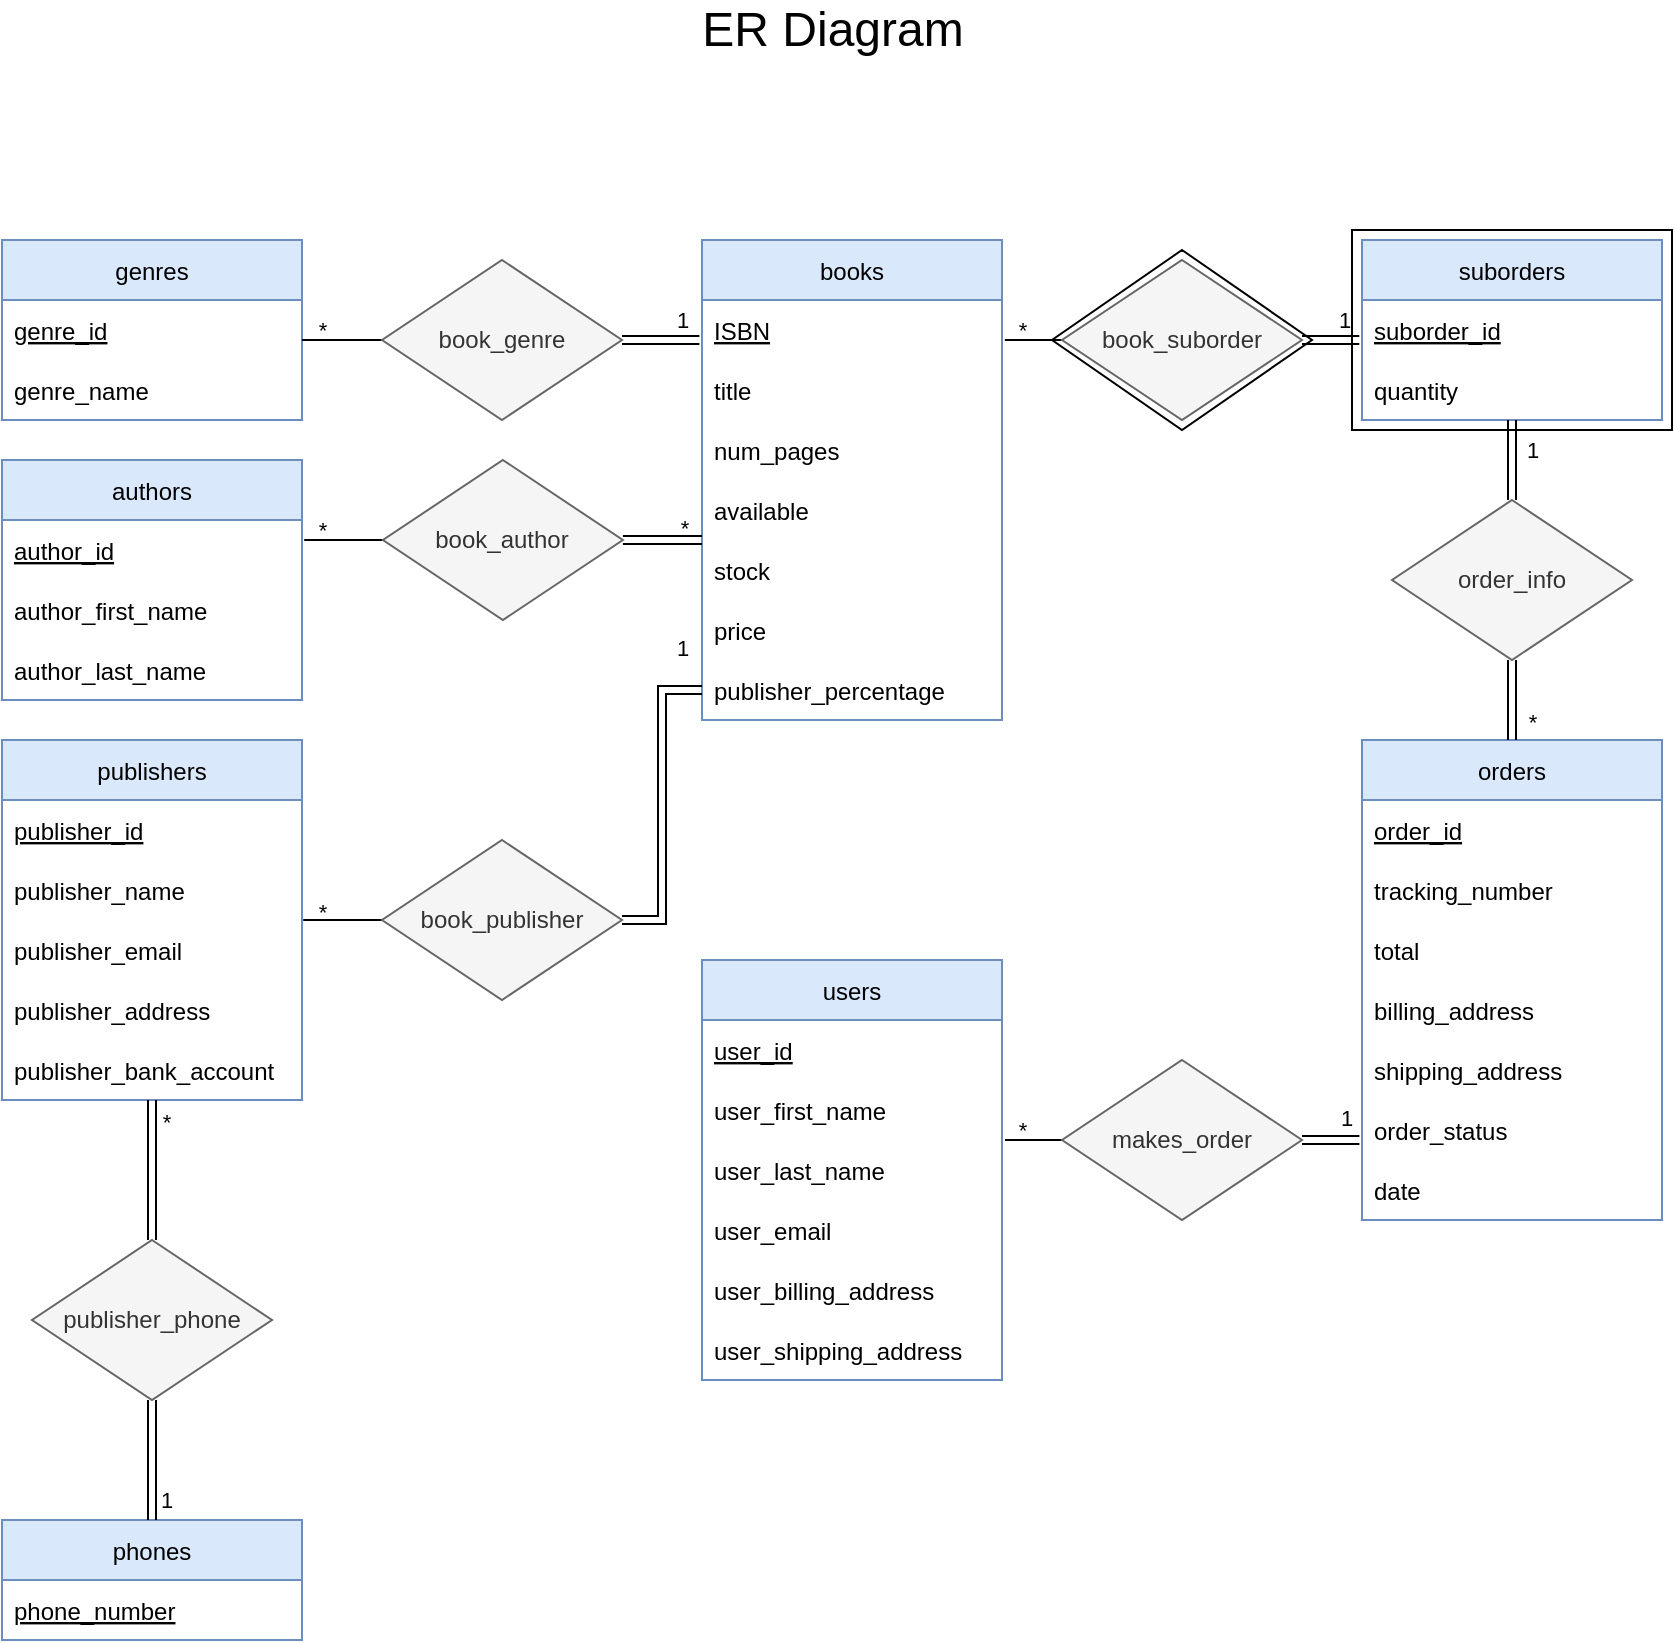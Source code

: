 <mxfile version="15.9.1" type="device"><diagram id="R2lEEEUBdFMjLlhIrx00" name="Page-1"><mxGraphModel dx="1497" dy="792" grid="1" gridSize="10" guides="1" tooltips="1" connect="1" arrows="1" fold="1" page="1" pageScale="1" pageWidth="850" pageHeight="1100" math="0" shadow="0" extFonts="Permanent Marker^https://fonts.googleapis.com/css?family=Permanent+Marker"><root><mxCell id="0"/><mxCell id="1" parent="0"/><mxCell id="pJi3qNCL0nC0wCgEnQ44-102" value="" style="rounded=0;whiteSpace=wrap;html=1;labelBackgroundColor=none;fontSize=24;strokeColor=default;fillColor=none;" vertex="1" parent="1"><mxGeometry x="685" y="135" width="160" height="100" as="geometry"/></mxCell><mxCell id="pJi3qNCL0nC0wCgEnQ44-2" value="books" style="swimlane;fontStyle=0;childLayout=stackLayout;horizontal=1;startSize=30;horizontalStack=0;resizeParent=1;resizeParentMax=0;resizeLast=0;collapsible=1;marginBottom=0;fillColor=#dae8fc;strokeColor=#6c8ebf;" vertex="1" parent="1"><mxGeometry x="360" y="140" width="150" height="240" as="geometry"/></mxCell><mxCell id="pJi3qNCL0nC0wCgEnQ44-3" value="ISBN" style="text;strokeColor=none;fillColor=none;align=left;verticalAlign=middle;spacingLeft=4;spacingRight=4;overflow=hidden;points=[[0,0.5],[1,0.5]];portConstraint=eastwest;rotatable=0;fontStyle=4" vertex="1" parent="pJi3qNCL0nC0wCgEnQ44-2"><mxGeometry y="30" width="150" height="30" as="geometry"/></mxCell><mxCell id="pJi3qNCL0nC0wCgEnQ44-4" value="title" style="text;strokeColor=none;fillColor=none;align=left;verticalAlign=middle;spacingLeft=4;spacingRight=4;overflow=hidden;points=[[0,0.5],[1,0.5]];portConstraint=eastwest;rotatable=0;" vertex="1" parent="pJi3qNCL0nC0wCgEnQ44-2"><mxGeometry y="60" width="150" height="30" as="geometry"/></mxCell><mxCell id="pJi3qNCL0nC0wCgEnQ44-5" value="num_pages" style="text;strokeColor=none;fillColor=none;align=left;verticalAlign=middle;spacingLeft=4;spacingRight=4;overflow=hidden;points=[[0,0.5],[1,0.5]];portConstraint=eastwest;rotatable=0;" vertex="1" parent="pJi3qNCL0nC0wCgEnQ44-2"><mxGeometry y="90" width="150" height="30" as="geometry"/></mxCell><mxCell id="pJi3qNCL0nC0wCgEnQ44-104" value="available" style="text;strokeColor=none;fillColor=none;align=left;verticalAlign=middle;spacingLeft=4;spacingRight=4;overflow=hidden;points=[[0,0.5],[1,0.5]];portConstraint=eastwest;rotatable=0;" vertex="1" parent="pJi3qNCL0nC0wCgEnQ44-2"><mxGeometry y="120" width="150" height="30" as="geometry"/></mxCell><mxCell id="pJi3qNCL0nC0wCgEnQ44-7" value="stock" style="text;strokeColor=none;fillColor=none;align=left;verticalAlign=middle;spacingLeft=4;spacingRight=4;overflow=hidden;points=[[0,0.5],[1,0.5]];portConstraint=eastwest;rotatable=0;" vertex="1" parent="pJi3qNCL0nC0wCgEnQ44-2"><mxGeometry y="150" width="150" height="30" as="geometry"/></mxCell><mxCell id="pJi3qNCL0nC0wCgEnQ44-6" value="price" style="text;strokeColor=none;fillColor=none;align=left;verticalAlign=middle;spacingLeft=4;spacingRight=4;overflow=hidden;points=[[0,0.5],[1,0.5]];portConstraint=eastwest;rotatable=0;" vertex="1" parent="pJi3qNCL0nC0wCgEnQ44-2"><mxGeometry y="180" width="150" height="30" as="geometry"/></mxCell><mxCell id="pJi3qNCL0nC0wCgEnQ44-8" value="publisher_percentage" style="text;strokeColor=none;fillColor=none;align=left;verticalAlign=middle;spacingLeft=4;spacingRight=4;overflow=hidden;points=[[0,0.5],[1,0.5]];portConstraint=eastwest;rotatable=0;" vertex="1" parent="pJi3qNCL0nC0wCgEnQ44-2"><mxGeometry y="210" width="150" height="30" as="geometry"/></mxCell><mxCell id="pJi3qNCL0nC0wCgEnQ44-9" value="genres" style="swimlane;fontStyle=0;childLayout=stackLayout;horizontal=1;startSize=30;horizontalStack=0;resizeParent=1;resizeParentMax=0;resizeLast=0;collapsible=1;marginBottom=0;fillColor=#dae8fc;strokeColor=#6c8ebf;" vertex="1" parent="1"><mxGeometry x="10" y="140" width="150" height="90" as="geometry"/></mxCell><mxCell id="pJi3qNCL0nC0wCgEnQ44-10" value="genre_id" style="text;strokeColor=none;fillColor=none;align=left;verticalAlign=middle;spacingLeft=4;spacingRight=4;overflow=hidden;points=[[0,0.5],[1,0.5]];portConstraint=eastwest;rotatable=0;fontStyle=4" vertex="1" parent="pJi3qNCL0nC0wCgEnQ44-9"><mxGeometry y="30" width="150" height="30" as="geometry"/></mxCell><mxCell id="pJi3qNCL0nC0wCgEnQ44-11" value="genre_name" style="text;strokeColor=none;fillColor=none;align=left;verticalAlign=middle;spacingLeft=4;spacingRight=4;overflow=hidden;points=[[0,0.5],[1,0.5]];portConstraint=eastwest;rotatable=0;" vertex="1" parent="pJi3qNCL0nC0wCgEnQ44-9"><mxGeometry y="60" width="150" height="30" as="geometry"/></mxCell><mxCell id="pJi3qNCL0nC0wCgEnQ44-16" value="authors" style="swimlane;fontStyle=0;childLayout=stackLayout;horizontal=1;startSize=30;horizontalStack=0;resizeParent=1;resizeParentMax=0;resizeLast=0;collapsible=1;marginBottom=0;fillColor=#dae8fc;strokeColor=#6c8ebf;" vertex="1" parent="1"><mxGeometry x="10" y="250" width="150" height="120" as="geometry"/></mxCell><mxCell id="pJi3qNCL0nC0wCgEnQ44-17" value="author_id" style="text;strokeColor=none;fillColor=none;align=left;verticalAlign=middle;spacingLeft=4;spacingRight=4;overflow=hidden;points=[[0,0.5],[1,0.5]];portConstraint=eastwest;rotatable=0;fontStyle=4" vertex="1" parent="pJi3qNCL0nC0wCgEnQ44-16"><mxGeometry y="30" width="150" height="30" as="geometry"/></mxCell><mxCell id="pJi3qNCL0nC0wCgEnQ44-18" value="author_first_name" style="text;strokeColor=none;fillColor=none;align=left;verticalAlign=middle;spacingLeft=4;spacingRight=4;overflow=hidden;points=[[0,0.5],[1,0.5]];portConstraint=eastwest;rotatable=0;" vertex="1" parent="pJi3qNCL0nC0wCgEnQ44-16"><mxGeometry y="60" width="150" height="30" as="geometry"/></mxCell><mxCell id="pJi3qNCL0nC0wCgEnQ44-20" value="author_last_name" style="text;strokeColor=none;fillColor=none;align=left;verticalAlign=middle;spacingLeft=4;spacingRight=4;overflow=hidden;points=[[0,0.5],[1,0.5]];portConstraint=eastwest;rotatable=0;" vertex="1" parent="pJi3qNCL0nC0wCgEnQ44-16"><mxGeometry y="90" width="150" height="30" as="geometry"/></mxCell><mxCell id="pJi3qNCL0nC0wCgEnQ44-21" value="publishers" style="swimlane;fontStyle=0;childLayout=stackLayout;horizontal=1;startSize=30;horizontalStack=0;resizeParent=1;resizeParentMax=0;resizeLast=0;collapsible=1;marginBottom=0;fillColor=#dae8fc;strokeColor=#6c8ebf;" vertex="1" parent="1"><mxGeometry x="10" y="390" width="150" height="180" as="geometry"/></mxCell><mxCell id="pJi3qNCL0nC0wCgEnQ44-22" value="publisher_id" style="text;strokeColor=none;fillColor=none;align=left;verticalAlign=middle;spacingLeft=4;spacingRight=4;overflow=hidden;points=[[0,0.5],[1,0.5]];portConstraint=eastwest;rotatable=0;fontStyle=4" vertex="1" parent="pJi3qNCL0nC0wCgEnQ44-21"><mxGeometry y="30" width="150" height="30" as="geometry"/></mxCell><mxCell id="pJi3qNCL0nC0wCgEnQ44-23" value="publisher_name" style="text;strokeColor=none;fillColor=none;align=left;verticalAlign=middle;spacingLeft=4;spacingRight=4;overflow=hidden;points=[[0,0.5],[1,0.5]];portConstraint=eastwest;rotatable=0;" vertex="1" parent="pJi3qNCL0nC0wCgEnQ44-21"><mxGeometry y="60" width="150" height="30" as="geometry"/></mxCell><mxCell id="pJi3qNCL0nC0wCgEnQ44-25" value="publisher_email" style="text;strokeColor=none;fillColor=none;align=left;verticalAlign=middle;spacingLeft=4;spacingRight=4;overflow=hidden;points=[[0,0.5],[1,0.5]];portConstraint=eastwest;rotatable=0;" vertex="1" parent="pJi3qNCL0nC0wCgEnQ44-21"><mxGeometry y="90" width="150" height="30" as="geometry"/></mxCell><mxCell id="pJi3qNCL0nC0wCgEnQ44-26" value="publisher_address" style="text;strokeColor=none;fillColor=none;align=left;verticalAlign=middle;spacingLeft=4;spacingRight=4;overflow=hidden;points=[[0,0.5],[1,0.5]];portConstraint=eastwest;rotatable=0;" vertex="1" parent="pJi3qNCL0nC0wCgEnQ44-21"><mxGeometry y="120" width="150" height="30" as="geometry"/></mxCell><mxCell id="pJi3qNCL0nC0wCgEnQ44-24" value="publisher_bank_account" style="text;strokeColor=none;fillColor=none;align=left;verticalAlign=middle;spacingLeft=4;spacingRight=4;overflow=hidden;points=[[0,0.5],[1,0.5]];portConstraint=eastwest;rotatable=0;" vertex="1" parent="pJi3qNCL0nC0wCgEnQ44-21"><mxGeometry y="150" width="150" height="30" as="geometry"/></mxCell><mxCell id="pJi3qNCL0nC0wCgEnQ44-27" value="phones" style="swimlane;fontStyle=0;childLayout=stackLayout;horizontal=1;startSize=30;horizontalStack=0;resizeParent=1;resizeParentMax=0;resizeLast=0;collapsible=1;marginBottom=0;fillColor=#dae8fc;strokeColor=#6c8ebf;" vertex="1" parent="1"><mxGeometry x="10" y="780" width="150" height="60" as="geometry"/></mxCell><mxCell id="pJi3qNCL0nC0wCgEnQ44-28" value="phone_number" style="text;strokeColor=none;fillColor=none;align=left;verticalAlign=middle;spacingLeft=4;spacingRight=4;overflow=hidden;points=[[0,0.5],[1,0.5]];portConstraint=eastwest;rotatable=0;fontStyle=4" vertex="1" parent="pJi3qNCL0nC0wCgEnQ44-27"><mxGeometry y="30" width="150" height="30" as="geometry"/></mxCell><mxCell id="pJi3qNCL0nC0wCgEnQ44-30" value="suborders" style="swimlane;fontStyle=0;childLayout=stackLayout;horizontal=1;startSize=30;horizontalStack=0;resizeParent=1;resizeParentMax=0;resizeLast=0;collapsible=1;marginBottom=0;fillColor=#dae8fc;strokeColor=#6c8ebf;" vertex="1" parent="1"><mxGeometry x="690" y="140" width="150" height="90" as="geometry"/></mxCell><mxCell id="pJi3qNCL0nC0wCgEnQ44-31" value="suborder_id" style="text;strokeColor=none;fillColor=none;align=left;verticalAlign=middle;spacingLeft=4;spacingRight=4;overflow=hidden;points=[[0,0.5],[1,0.5]];portConstraint=eastwest;rotatable=0;fontStyle=4" vertex="1" parent="pJi3qNCL0nC0wCgEnQ44-30"><mxGeometry y="30" width="150" height="30" as="geometry"/></mxCell><mxCell id="pJi3qNCL0nC0wCgEnQ44-32" value="quantity" style="text;strokeColor=none;fillColor=none;align=left;verticalAlign=middle;spacingLeft=4;spacingRight=4;overflow=hidden;points=[[0,0.5],[1,0.5]];portConstraint=eastwest;rotatable=0;" vertex="1" parent="pJi3qNCL0nC0wCgEnQ44-30"><mxGeometry y="60" width="150" height="30" as="geometry"/></mxCell><mxCell id="pJi3qNCL0nC0wCgEnQ44-38" value="orders" style="swimlane;fontStyle=0;childLayout=stackLayout;horizontal=1;startSize=30;horizontalStack=0;resizeParent=1;resizeParentMax=0;resizeLast=0;collapsible=1;marginBottom=0;fillColor=#dae8fc;strokeColor=#6c8ebf;" vertex="1" parent="1"><mxGeometry x="690" y="390" width="150" height="240" as="geometry"/></mxCell><mxCell id="pJi3qNCL0nC0wCgEnQ44-39" value="order_id" style="text;strokeColor=none;fillColor=none;align=left;verticalAlign=middle;spacingLeft=4;spacingRight=4;overflow=hidden;points=[[0,0.5],[1,0.5]];portConstraint=eastwest;rotatable=0;fontStyle=4" vertex="1" parent="pJi3qNCL0nC0wCgEnQ44-38"><mxGeometry y="30" width="150" height="30" as="geometry"/></mxCell><mxCell id="pJi3qNCL0nC0wCgEnQ44-40" value="tracking_number" style="text;strokeColor=none;fillColor=none;align=left;verticalAlign=middle;spacingLeft=4;spacingRight=4;overflow=hidden;points=[[0,0.5],[1,0.5]];portConstraint=eastwest;rotatable=0;" vertex="1" parent="pJi3qNCL0nC0wCgEnQ44-38"><mxGeometry y="60" width="150" height="30" as="geometry"/></mxCell><mxCell id="pJi3qNCL0nC0wCgEnQ44-41" value="total" style="text;strokeColor=none;fillColor=none;align=left;verticalAlign=middle;spacingLeft=4;spacingRight=4;overflow=hidden;points=[[0,0.5],[1,0.5]];portConstraint=eastwest;rotatable=0;" vertex="1" parent="pJi3qNCL0nC0wCgEnQ44-38"><mxGeometry y="90" width="150" height="30" as="geometry"/></mxCell><mxCell id="pJi3qNCL0nC0wCgEnQ44-42" value="billing_address" style="text;strokeColor=none;fillColor=none;align=left;verticalAlign=middle;spacingLeft=4;spacingRight=4;overflow=hidden;points=[[0,0.5],[1,0.5]];portConstraint=eastwest;rotatable=0;" vertex="1" parent="pJi3qNCL0nC0wCgEnQ44-38"><mxGeometry y="120" width="150" height="30" as="geometry"/></mxCell><mxCell id="pJi3qNCL0nC0wCgEnQ44-43" value="shipping_address" style="text;strokeColor=none;fillColor=none;align=left;verticalAlign=middle;spacingLeft=4;spacingRight=4;overflow=hidden;points=[[0,0.5],[1,0.5]];portConstraint=eastwest;rotatable=0;" vertex="1" parent="pJi3qNCL0nC0wCgEnQ44-38"><mxGeometry y="150" width="150" height="30" as="geometry"/></mxCell><mxCell id="pJi3qNCL0nC0wCgEnQ44-44" value="order_status" style="text;strokeColor=none;fillColor=none;align=left;verticalAlign=middle;spacingLeft=4;spacingRight=4;overflow=hidden;points=[[0,0.5],[1,0.5]];portConstraint=eastwest;rotatable=0;" vertex="1" parent="pJi3qNCL0nC0wCgEnQ44-38"><mxGeometry y="180" width="150" height="30" as="geometry"/></mxCell><mxCell id="pJi3qNCL0nC0wCgEnQ44-45" value="date" style="text;strokeColor=none;fillColor=none;align=left;verticalAlign=middle;spacingLeft=4;spacingRight=4;overflow=hidden;points=[[0,0.5],[1,0.5]];portConstraint=eastwest;rotatable=0;" vertex="1" parent="pJi3qNCL0nC0wCgEnQ44-38"><mxGeometry y="210" width="150" height="30" as="geometry"/></mxCell><mxCell id="pJi3qNCL0nC0wCgEnQ44-46" value="users" style="swimlane;fontStyle=0;childLayout=stackLayout;horizontal=1;startSize=30;horizontalStack=0;resizeParent=1;resizeParentMax=0;resizeLast=0;collapsible=1;marginBottom=0;fillColor=#dae8fc;strokeColor=#6c8ebf;" vertex="1" parent="1"><mxGeometry x="360" y="500" width="150" height="210" as="geometry"/></mxCell><mxCell id="pJi3qNCL0nC0wCgEnQ44-47" value="user_id" style="text;strokeColor=none;fillColor=none;align=left;verticalAlign=middle;spacingLeft=4;spacingRight=4;overflow=hidden;points=[[0,0.5],[1,0.5]];portConstraint=eastwest;rotatable=0;fontStyle=4" vertex="1" parent="pJi3qNCL0nC0wCgEnQ44-46"><mxGeometry y="30" width="150" height="30" as="geometry"/></mxCell><mxCell id="pJi3qNCL0nC0wCgEnQ44-48" value="user_first_name" style="text;strokeColor=none;fillColor=none;align=left;verticalAlign=middle;spacingLeft=4;spacingRight=4;overflow=hidden;points=[[0,0.5],[1,0.5]];portConstraint=eastwest;rotatable=0;" vertex="1" parent="pJi3qNCL0nC0wCgEnQ44-46"><mxGeometry y="60" width="150" height="30" as="geometry"/></mxCell><mxCell id="pJi3qNCL0nC0wCgEnQ44-49" value="user_last_name" style="text;strokeColor=none;fillColor=none;align=left;verticalAlign=middle;spacingLeft=4;spacingRight=4;overflow=hidden;points=[[0,0.5],[1,0.5]];portConstraint=eastwest;rotatable=0;" vertex="1" parent="pJi3qNCL0nC0wCgEnQ44-46"><mxGeometry y="90" width="150" height="30" as="geometry"/></mxCell><mxCell id="pJi3qNCL0nC0wCgEnQ44-50" value="user_email" style="text;strokeColor=none;fillColor=none;align=left;verticalAlign=middle;spacingLeft=4;spacingRight=4;overflow=hidden;points=[[0,0.5],[1,0.5]];portConstraint=eastwest;rotatable=0;" vertex="1" parent="pJi3qNCL0nC0wCgEnQ44-46"><mxGeometry y="120" width="150" height="30" as="geometry"/></mxCell><mxCell id="pJi3qNCL0nC0wCgEnQ44-51" value="user_billing_address" style="text;strokeColor=none;fillColor=none;align=left;verticalAlign=middle;spacingLeft=4;spacingRight=4;overflow=hidden;points=[[0,0.5],[1,0.5]];portConstraint=eastwest;rotatable=0;" vertex="1" parent="pJi3qNCL0nC0wCgEnQ44-46"><mxGeometry y="150" width="150" height="30" as="geometry"/></mxCell><mxCell id="pJi3qNCL0nC0wCgEnQ44-52" value="user_shipping_address" style="text;strokeColor=none;fillColor=none;align=left;verticalAlign=middle;spacingLeft=4;spacingRight=4;overflow=hidden;points=[[0,0.5],[1,0.5]];portConstraint=eastwest;rotatable=0;" vertex="1" parent="pJi3qNCL0nC0wCgEnQ44-46"><mxGeometry y="180" width="150" height="30" as="geometry"/></mxCell><mxCell id="pJi3qNCL0nC0wCgEnQ44-63" style="edgeStyle=orthogonalEdgeStyle;rounded=0;orthogonalLoop=1;jettySize=auto;html=1;exitX=1;exitY=0.5;exitDx=0;exitDy=0;entryX=-0.009;entryY=0.691;entryDx=0;entryDy=0;entryPerimeter=0;endArrow=none;endFill=0;shape=link;" edge="1" parent="1" source="pJi3qNCL0nC0wCgEnQ44-54" target="pJi3qNCL0nC0wCgEnQ44-3"><mxGeometry relative="1" as="geometry"/></mxCell><mxCell id="pJi3qNCL0nC0wCgEnQ44-65" value="1" style="edgeLabel;html=1;align=center;verticalAlign=middle;resizable=0;points=[];labelBackgroundColor=none;" vertex="1" connectable="0" parent="pJi3qNCL0nC0wCgEnQ44-63"><mxGeometry x="-0.283" y="1" relative="1" as="geometry"><mxPoint x="16" y="-9" as="offset"/></mxGeometry></mxCell><mxCell id="pJi3qNCL0nC0wCgEnQ44-66" style="edgeStyle=orthogonalEdgeStyle;rounded=0;orthogonalLoop=1;jettySize=auto;html=1;exitX=0;exitY=0.5;exitDx=0;exitDy=0;entryX=1;entryY=0.666;entryDx=0;entryDy=0;entryPerimeter=0;endArrow=none;endFill=0;" edge="1" parent="1" source="pJi3qNCL0nC0wCgEnQ44-54" target="pJi3qNCL0nC0wCgEnQ44-10"><mxGeometry relative="1" as="geometry"/></mxCell><mxCell id="pJi3qNCL0nC0wCgEnQ44-67" value="*" style="edgeLabel;html=1;align=center;verticalAlign=middle;resizable=0;points=[];labelBackgroundColor=none;" vertex="1" connectable="0" parent="pJi3qNCL0nC0wCgEnQ44-66"><mxGeometry x="0.224" relative="1" as="geometry"><mxPoint x="-6" y="-5" as="offset"/></mxGeometry></mxCell><mxCell id="pJi3qNCL0nC0wCgEnQ44-54" value="book_genre" style="rhombus;whiteSpace=wrap;html=1;fillColor=#f5f5f5;fontColor=#333333;strokeColor=#666666;" vertex="1" parent="1"><mxGeometry x="200" y="150" width="120" height="80" as="geometry"/></mxCell><mxCell id="pJi3qNCL0nC0wCgEnQ44-69" style="edgeStyle=orthogonalEdgeStyle;rounded=0;orthogonalLoop=1;jettySize=auto;html=1;exitX=1;exitY=0.5;exitDx=0;exitDy=0;entryX=-0.003;entryY=0.667;entryDx=0;entryDy=0;entryPerimeter=0;endArrow=none;endFill=0;shape=link;" edge="1" parent="1" source="pJi3qNCL0nC0wCgEnQ44-55"><mxGeometry relative="1" as="geometry"><mxPoint x="360.0" y="290.01" as="targetPoint"/></mxGeometry></mxCell><mxCell id="pJi3qNCL0nC0wCgEnQ44-72" value="*" style="edgeLabel;html=1;align=center;verticalAlign=middle;resizable=0;points=[];labelBackgroundColor=none;" vertex="1" connectable="0" parent="pJi3qNCL0nC0wCgEnQ44-69"><mxGeometry x="0.736" y="-2" relative="1" as="geometry"><mxPoint x="-4" y="-8" as="offset"/></mxGeometry></mxCell><mxCell id="pJi3qNCL0nC0wCgEnQ44-70" style="edgeStyle=orthogonalEdgeStyle;rounded=0;orthogonalLoop=1;jettySize=auto;html=1;exitX=0;exitY=0.5;exitDx=0;exitDy=0;entryX=1.004;entryY=0.033;entryDx=0;entryDy=0;entryPerimeter=0;endArrow=none;endFill=0;" edge="1" parent="1" source="pJi3qNCL0nC0wCgEnQ44-55"><mxGeometry relative="1" as="geometry"><mxPoint x="161.05" y="290.99" as="targetPoint"/></mxGeometry></mxCell><mxCell id="pJi3qNCL0nC0wCgEnQ44-71" value="*" style="edgeLabel;html=1;align=center;verticalAlign=middle;resizable=0;points=[];labelBackgroundColor=none;" vertex="1" connectable="0" parent="pJi3qNCL0nC0wCgEnQ44-70"><mxGeometry x="-0.736" relative="1" as="geometry"><mxPoint x="-25" y="-5" as="offset"/></mxGeometry></mxCell><mxCell id="pJi3qNCL0nC0wCgEnQ44-55" value="book_author" style="rhombus;whiteSpace=wrap;html=1;fillColor=#f5f5f5;fontColor=#333333;strokeColor=#666666;" vertex="1" parent="1"><mxGeometry x="200.45" y="250" width="120" height="80" as="geometry"/></mxCell><mxCell id="pJi3qNCL0nC0wCgEnQ44-75" style="edgeStyle=orthogonalEdgeStyle;rounded=0;orthogonalLoop=1;jettySize=auto;html=1;exitX=0;exitY=0.5;exitDx=0;exitDy=0;entryX=1.004;entryY=0.022;entryDx=0;entryDy=0;entryPerimeter=0;endArrow=none;endFill=0;" edge="1" parent="1" source="pJi3qNCL0nC0wCgEnQ44-56" target="pJi3qNCL0nC0wCgEnQ44-25"><mxGeometry relative="1" as="geometry"/></mxCell><mxCell id="pJi3qNCL0nC0wCgEnQ44-76" value="*" style="edgeLabel;html=1;align=center;verticalAlign=middle;resizable=0;points=[];labelBackgroundColor=none;" vertex="1" connectable="0" parent="pJi3qNCL0nC0wCgEnQ44-75"><mxGeometry x="-0.185" y="1" relative="1" as="geometry"><mxPoint x="-14" y="-5" as="offset"/></mxGeometry></mxCell><mxCell id="pJi3qNCL0nC0wCgEnQ44-78" style="edgeStyle=orthogonalEdgeStyle;rounded=0;orthogonalLoop=1;jettySize=auto;html=1;exitX=1;exitY=0.5;exitDx=0;exitDy=0;entryX=0;entryY=0.5;entryDx=0;entryDy=0;endArrow=none;endFill=0;shape=link;" edge="1" parent="1" source="pJi3qNCL0nC0wCgEnQ44-56" target="pJi3qNCL0nC0wCgEnQ44-8"><mxGeometry relative="1" as="geometry"/></mxCell><mxCell id="pJi3qNCL0nC0wCgEnQ44-79" value="1" style="edgeLabel;html=1;align=center;verticalAlign=middle;resizable=0;points=[];labelBackgroundColor=none;" vertex="1" connectable="0" parent="pJi3qNCL0nC0wCgEnQ44-78"><mxGeometry x="0.456" relative="1" as="geometry"><mxPoint x="10" y="-43" as="offset"/></mxGeometry></mxCell><mxCell id="pJi3qNCL0nC0wCgEnQ44-56" value="book_publisher" style="rhombus;whiteSpace=wrap;html=1;fillColor=#f5f5f5;fontColor=#333333;strokeColor=#666666;" vertex="1" parent="1"><mxGeometry x="200" y="440" width="120" height="80" as="geometry"/></mxCell><mxCell id="pJi3qNCL0nC0wCgEnQ44-80" style="edgeStyle=orthogonalEdgeStyle;shape=link;rounded=0;orthogonalLoop=1;jettySize=auto;html=1;exitX=0.5;exitY=0;exitDx=0;exitDy=0;entryX=0.5;entryY=1;entryDx=0;entryDy=0;endArrow=none;endFill=0;" edge="1" parent="1" source="pJi3qNCL0nC0wCgEnQ44-57" target="pJi3qNCL0nC0wCgEnQ44-21"><mxGeometry relative="1" as="geometry"/></mxCell><mxCell id="pJi3qNCL0nC0wCgEnQ44-83" value="*" style="edgeLabel;html=1;align=center;verticalAlign=middle;resizable=0;points=[];labelBackgroundColor=none;" vertex="1" connectable="0" parent="pJi3qNCL0nC0wCgEnQ44-80"><mxGeometry x="0.703" y="-2" relative="1" as="geometry"><mxPoint x="5" as="offset"/></mxGeometry></mxCell><mxCell id="pJi3qNCL0nC0wCgEnQ44-81" style="edgeStyle=orthogonalEdgeStyle;shape=link;rounded=0;orthogonalLoop=1;jettySize=auto;html=1;exitX=0.5;exitY=1;exitDx=0;exitDy=0;entryX=0.5;entryY=0;entryDx=0;entryDy=0;endArrow=none;endFill=0;" edge="1" parent="1" source="pJi3qNCL0nC0wCgEnQ44-57" target="pJi3qNCL0nC0wCgEnQ44-27"><mxGeometry relative="1" as="geometry"/></mxCell><mxCell id="pJi3qNCL0nC0wCgEnQ44-84" value="1" style="edgeLabel;html=1;align=center;verticalAlign=middle;resizable=0;points=[];labelBackgroundColor=none;" vertex="1" connectable="0" parent="pJi3qNCL0nC0wCgEnQ44-81"><mxGeometry x="0.647" y="2" relative="1" as="geometry"><mxPoint x="5" as="offset"/></mxGeometry></mxCell><mxCell id="pJi3qNCL0nC0wCgEnQ44-57" value="publisher_phone" style="rhombus;whiteSpace=wrap;html=1;fillColor=#f5f5f5;fontColor=#333333;strokeColor=#666666;" vertex="1" parent="1"><mxGeometry x="25" y="640" width="120" height="80" as="geometry"/></mxCell><mxCell id="pJi3qNCL0nC0wCgEnQ44-90" style="edgeStyle=orthogonalEdgeStyle;rounded=0;orthogonalLoop=1;jettySize=auto;html=1;exitX=0.5;exitY=0;exitDx=0;exitDy=0;entryX=0.5;entryY=1;entryDx=0;entryDy=0;endArrow=none;endFill=0;shape=link;" edge="1" parent="1" source="pJi3qNCL0nC0wCgEnQ44-58" target="pJi3qNCL0nC0wCgEnQ44-30"><mxGeometry relative="1" as="geometry"/></mxCell><mxCell id="pJi3qNCL0nC0wCgEnQ44-92" value="1" style="edgeLabel;html=1;align=center;verticalAlign=middle;resizable=0;points=[];labelBackgroundColor=none;" vertex="1" connectable="0" parent="pJi3qNCL0nC0wCgEnQ44-90"><mxGeometry x="-0.188" relative="1" as="geometry"><mxPoint x="10" y="-9" as="offset"/></mxGeometry></mxCell><mxCell id="pJi3qNCL0nC0wCgEnQ44-91" style="edgeStyle=orthogonalEdgeStyle;rounded=0;orthogonalLoop=1;jettySize=auto;html=1;exitX=0.5;exitY=1;exitDx=0;exitDy=0;entryX=0.5;entryY=0;entryDx=0;entryDy=0;endArrow=none;endFill=0;shape=link;" edge="1" parent="1" source="pJi3qNCL0nC0wCgEnQ44-58" target="pJi3qNCL0nC0wCgEnQ44-38"><mxGeometry relative="1" as="geometry"/></mxCell><mxCell id="pJi3qNCL0nC0wCgEnQ44-93" value="*" style="edgeLabel;html=1;align=center;verticalAlign=middle;resizable=0;points=[];labelBackgroundColor=none;" vertex="1" connectable="0" parent="pJi3qNCL0nC0wCgEnQ44-91"><mxGeometry x="-0.686" relative="1" as="geometry"><mxPoint x="10" y="24" as="offset"/></mxGeometry></mxCell><mxCell id="pJi3qNCL0nC0wCgEnQ44-58" value="order_info" style="rhombus;whiteSpace=wrap;html=1;fillColor=#f5f5f5;fontColor=#333333;strokeColor=#666666;" vertex="1" parent="1"><mxGeometry x="705" y="270" width="120" height="80" as="geometry"/></mxCell><mxCell id="pJi3qNCL0nC0wCgEnQ44-86" style="edgeStyle=orthogonalEdgeStyle;rounded=0;orthogonalLoop=1;jettySize=auto;html=1;exitX=0;exitY=0.5;exitDx=0;exitDy=0;entryX=1.009;entryY=0.689;entryDx=0;entryDy=0;entryPerimeter=0;endArrow=none;endFill=0;" edge="1" parent="1" source="pJi3qNCL0nC0wCgEnQ44-85" target="pJi3qNCL0nC0wCgEnQ44-3"><mxGeometry relative="1" as="geometry"/></mxCell><mxCell id="pJi3qNCL0nC0wCgEnQ44-88" value="*" style="edgeLabel;html=1;align=center;verticalAlign=middle;resizable=0;points=[];labelBackgroundColor=none;" vertex="1" connectable="0" parent="pJi3qNCL0nC0wCgEnQ44-86"><mxGeometry x="0.239" relative="1" as="geometry"><mxPoint x="-2" y="-5" as="offset"/></mxGeometry></mxCell><mxCell id="pJi3qNCL0nC0wCgEnQ44-87" style="edgeStyle=orthogonalEdgeStyle;shape=link;rounded=0;orthogonalLoop=1;jettySize=auto;html=1;exitX=1;exitY=0.5;exitDx=0;exitDy=0;entryX=-0.009;entryY=0.666;entryDx=0;entryDy=0;entryPerimeter=0;endArrow=none;endFill=0;" edge="1" parent="1" source="pJi3qNCL0nC0wCgEnQ44-85" target="pJi3qNCL0nC0wCgEnQ44-31"><mxGeometry relative="1" as="geometry"/></mxCell><mxCell id="pJi3qNCL0nC0wCgEnQ44-89" value="1" style="edgeLabel;html=1;align=center;verticalAlign=middle;resizable=0;points=[];labelBackgroundColor=none;" vertex="1" connectable="0" parent="pJi3qNCL0nC0wCgEnQ44-87"><mxGeometry x="-0.702" y="-2" relative="1" as="geometry"><mxPoint x="16" y="-12" as="offset"/></mxGeometry></mxCell><mxCell id="pJi3qNCL0nC0wCgEnQ44-85" value="book_suborder" style="rhombus;whiteSpace=wrap;html=1;fillColor=#f5f5f5;fontColor=#333333;strokeColor=#666666;" vertex="1" parent="1"><mxGeometry x="540" y="150" width="120" height="80" as="geometry"/></mxCell><mxCell id="pJi3qNCL0nC0wCgEnQ44-96" style="edgeStyle=orthogonalEdgeStyle;shape=link;rounded=0;orthogonalLoop=1;jettySize=auto;html=1;exitX=1;exitY=0.5;exitDx=0;exitDy=0;entryX=-0.009;entryY=0.638;entryDx=0;entryDy=0;entryPerimeter=0;endArrow=none;endFill=0;" edge="1" parent="1" source="pJi3qNCL0nC0wCgEnQ44-95" target="pJi3qNCL0nC0wCgEnQ44-44"><mxGeometry relative="1" as="geometry"/></mxCell><mxCell id="pJi3qNCL0nC0wCgEnQ44-99" value="1" style="edgeLabel;html=1;align=center;verticalAlign=middle;resizable=0;points=[];labelBackgroundColor=none;" vertex="1" connectable="0" parent="pJi3qNCL0nC0wCgEnQ44-96"><mxGeometry x="0.438" y="-2" relative="1" as="geometry"><mxPoint y="-13" as="offset"/></mxGeometry></mxCell><mxCell id="pJi3qNCL0nC0wCgEnQ44-98" style="edgeStyle=orthogonalEdgeStyle;rounded=0;orthogonalLoop=1;jettySize=auto;html=1;exitX=0;exitY=0.5;exitDx=0;exitDy=0;entryX=1.01;entryY=0.003;entryDx=0;entryDy=0;entryPerimeter=0;endArrow=none;endFill=0;" edge="1" parent="1" source="pJi3qNCL0nC0wCgEnQ44-95" target="pJi3qNCL0nC0wCgEnQ44-49"><mxGeometry relative="1" as="geometry"/></mxCell><mxCell id="pJi3qNCL0nC0wCgEnQ44-100" value="*" style="edgeLabel;html=1;align=center;verticalAlign=middle;resizable=0;points=[];labelBackgroundColor=none;" vertex="1" connectable="0" parent="pJi3qNCL0nC0wCgEnQ44-98"><mxGeometry x="0.248" y="-1" relative="1" as="geometry"><mxPoint x="-2" y="-4" as="offset"/></mxGeometry></mxCell><mxCell id="pJi3qNCL0nC0wCgEnQ44-95" value="makes_order" style="rhombus;whiteSpace=wrap;html=1;fillColor=#f5f5f5;fontColor=#333333;strokeColor=#666666;" vertex="1" parent="1"><mxGeometry x="540" y="550" width="120" height="80" as="geometry"/></mxCell><mxCell id="pJi3qNCL0nC0wCgEnQ44-101" value="&lt;font style=&quot;font-size: 24px&quot;&gt;ER Diagram&lt;br&gt;&lt;/font&gt;" style="text;html=1;strokeColor=none;fillColor=none;align=center;verticalAlign=middle;whiteSpace=wrap;rounded=0;labelBackgroundColor=none;" vertex="1" parent="1"><mxGeometry x="308" y="20" width="235" height="30" as="geometry"/></mxCell><mxCell id="pJi3qNCL0nC0wCgEnQ44-103" value="" style="rhombus;whiteSpace=wrap;html=1;labelBackgroundColor=none;fontSize=24;strokeColor=default;fillColor=none;" vertex="1" parent="1"><mxGeometry x="535" y="145" width="130" height="90" as="geometry"/></mxCell></root></mxGraphModel></diagram></mxfile>